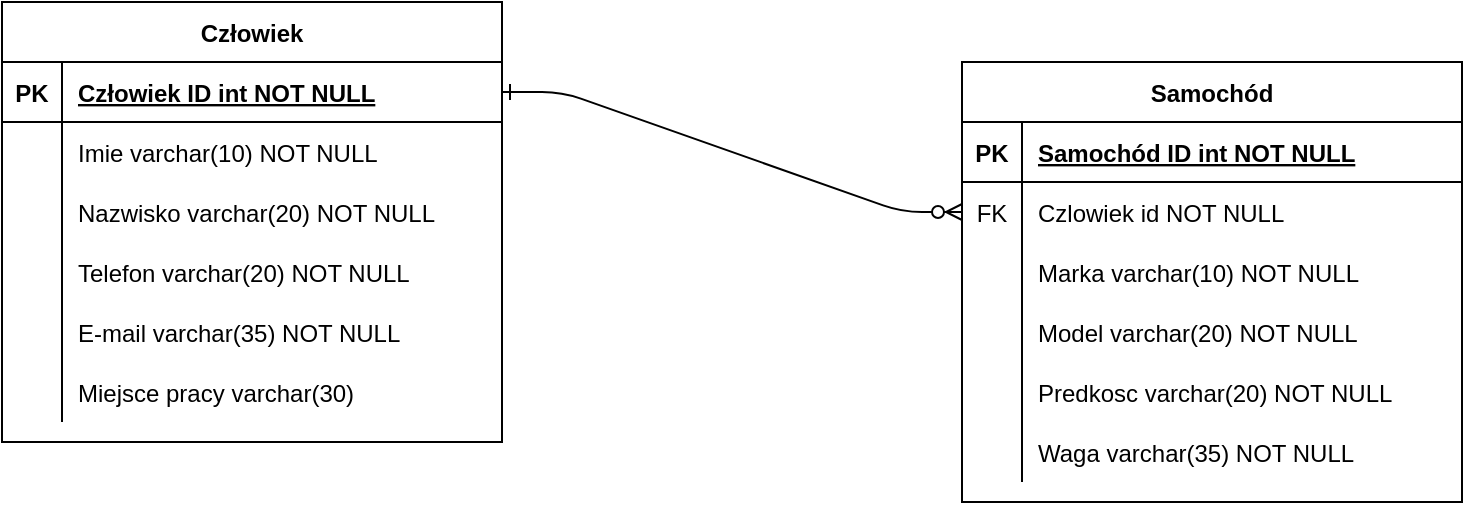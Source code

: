 <mxfile version="21.0.1" type="device"><diagram id="R2lEEEUBdFMjLlhIrx00" name="Page-1"><mxGraphModel dx="1434" dy="796" grid="1" gridSize="10" guides="1" tooltips="1" connect="1" arrows="1" fold="1" page="1" pageScale="1" pageWidth="850" pageHeight="1100" math="0" shadow="0" extFonts="Permanent Marker^https://fonts.googleapis.com/css?family=Permanent+Marker"><root><mxCell id="0"/><mxCell id="1" parent="0"/><mxCell id="C-vyLk0tnHw3VtMMgP7b-12" value="" style="edgeStyle=entityRelationEdgeStyle;endArrow=ERzeroToMany;startArrow=ERone;endFill=1;startFill=0;entryX=0;entryY=0.5;entryDx=0;entryDy=0;" parent="1" source="XquJODtehxUrpMwFc0_s-3" target="XquJODtehxUrpMwFc0_s-49" edge="1"><mxGeometry width="100" height="100" relative="1" as="geometry"><mxPoint x="310" y="180" as="sourcePoint"/><mxPoint x="510" y="215" as="targetPoint"/></mxGeometry></mxCell><mxCell id="XquJODtehxUrpMwFc0_s-2" value="Człowiek" style="shape=table;startSize=30;container=1;collapsible=1;childLayout=tableLayout;fixedRows=1;rowLines=0;fontStyle=1;align=center;resizeLast=1;" vertex="1" parent="1"><mxGeometry x="40" y="100" width="250" height="220" as="geometry"/></mxCell><mxCell id="XquJODtehxUrpMwFc0_s-3" value="" style="shape=partialRectangle;collapsible=0;dropTarget=0;pointerEvents=0;fillColor=none;points=[[0,0.5],[1,0.5]];portConstraint=eastwest;top=0;left=0;right=0;bottom=1;" vertex="1" parent="XquJODtehxUrpMwFc0_s-2"><mxGeometry y="30" width="250" height="30" as="geometry"/></mxCell><mxCell id="XquJODtehxUrpMwFc0_s-4" value="PK" style="shape=partialRectangle;overflow=hidden;connectable=0;fillColor=none;top=0;left=0;bottom=0;right=0;fontStyle=1;" vertex="1" parent="XquJODtehxUrpMwFc0_s-3"><mxGeometry width="30" height="30" as="geometry"><mxRectangle width="30" height="30" as="alternateBounds"/></mxGeometry></mxCell><mxCell id="XquJODtehxUrpMwFc0_s-5" value="Człowiek ID int NOT NULL" style="shape=partialRectangle;overflow=hidden;connectable=0;fillColor=none;top=0;left=0;bottom=0;right=0;align=left;spacingLeft=6;fontStyle=5;" vertex="1" parent="XquJODtehxUrpMwFc0_s-3"><mxGeometry x="30" width="220" height="30" as="geometry"><mxRectangle width="220" height="30" as="alternateBounds"/></mxGeometry></mxCell><mxCell id="XquJODtehxUrpMwFc0_s-9" value="" style="shape=partialRectangle;collapsible=0;dropTarget=0;pointerEvents=0;fillColor=none;points=[[0,0.5],[1,0.5]];portConstraint=eastwest;top=0;left=0;right=0;bottom=0;" vertex="1" parent="XquJODtehxUrpMwFc0_s-2"><mxGeometry y="60" width="250" height="30" as="geometry"/></mxCell><mxCell id="XquJODtehxUrpMwFc0_s-10" value="" style="shape=partialRectangle;overflow=hidden;connectable=0;fillColor=none;top=0;left=0;bottom=0;right=0;" vertex="1" parent="XquJODtehxUrpMwFc0_s-9"><mxGeometry width="30" height="30" as="geometry"><mxRectangle width="30" height="30" as="alternateBounds"/></mxGeometry></mxCell><mxCell id="XquJODtehxUrpMwFc0_s-11" value="Imie varchar(10) NOT NULL" style="shape=partialRectangle;overflow=hidden;connectable=0;fillColor=none;top=0;left=0;bottom=0;right=0;align=left;spacingLeft=6;" vertex="1" parent="XquJODtehxUrpMwFc0_s-9"><mxGeometry x="30" width="220" height="30" as="geometry"><mxRectangle width="220" height="30" as="alternateBounds"/></mxGeometry></mxCell><mxCell id="XquJODtehxUrpMwFc0_s-12" style="shape=partialRectangle;collapsible=0;dropTarget=0;pointerEvents=0;fillColor=none;points=[[0,0.5],[1,0.5]];portConstraint=eastwest;top=0;left=0;right=0;bottom=0;" vertex="1" parent="XquJODtehxUrpMwFc0_s-2"><mxGeometry y="90" width="250" height="30" as="geometry"/></mxCell><mxCell id="XquJODtehxUrpMwFc0_s-13" style="shape=partialRectangle;overflow=hidden;connectable=0;fillColor=none;top=0;left=0;bottom=0;right=0;" vertex="1" parent="XquJODtehxUrpMwFc0_s-12"><mxGeometry width="30" height="30" as="geometry"><mxRectangle width="30" height="30" as="alternateBounds"/></mxGeometry></mxCell><mxCell id="XquJODtehxUrpMwFc0_s-14" value="Nazwisko varchar(20) NOT NULL" style="shape=partialRectangle;overflow=hidden;connectable=0;fillColor=none;top=0;left=0;bottom=0;right=0;align=left;spacingLeft=6;" vertex="1" parent="XquJODtehxUrpMwFc0_s-12"><mxGeometry x="30" width="220" height="30" as="geometry"><mxRectangle width="220" height="30" as="alternateBounds"/></mxGeometry></mxCell><mxCell id="XquJODtehxUrpMwFc0_s-15" style="shape=partialRectangle;collapsible=0;dropTarget=0;pointerEvents=0;fillColor=none;points=[[0,0.5],[1,0.5]];portConstraint=eastwest;top=0;left=0;right=0;bottom=0;" vertex="1" parent="XquJODtehxUrpMwFc0_s-2"><mxGeometry y="120" width="250" height="30" as="geometry"/></mxCell><mxCell id="XquJODtehxUrpMwFc0_s-16" style="shape=partialRectangle;overflow=hidden;connectable=0;fillColor=none;top=0;left=0;bottom=0;right=0;" vertex="1" parent="XquJODtehxUrpMwFc0_s-15"><mxGeometry width="30" height="30" as="geometry"><mxRectangle width="30" height="30" as="alternateBounds"/></mxGeometry></mxCell><mxCell id="XquJODtehxUrpMwFc0_s-17" value="Telefon varchar(20) NOT NULL" style="shape=partialRectangle;overflow=hidden;connectable=0;fillColor=none;top=0;left=0;bottom=0;right=0;align=left;spacingLeft=6;" vertex="1" parent="XquJODtehxUrpMwFc0_s-15"><mxGeometry x="30" width="220" height="30" as="geometry"><mxRectangle width="220" height="30" as="alternateBounds"/></mxGeometry></mxCell><mxCell id="XquJODtehxUrpMwFc0_s-18" style="shape=partialRectangle;collapsible=0;dropTarget=0;pointerEvents=0;fillColor=none;points=[[0,0.5],[1,0.5]];portConstraint=eastwest;top=0;left=0;right=0;bottom=0;" vertex="1" parent="XquJODtehxUrpMwFc0_s-2"><mxGeometry y="150" width="250" height="30" as="geometry"/></mxCell><mxCell id="XquJODtehxUrpMwFc0_s-19" style="shape=partialRectangle;overflow=hidden;connectable=0;fillColor=none;top=0;left=0;bottom=0;right=0;" vertex="1" parent="XquJODtehxUrpMwFc0_s-18"><mxGeometry width="30" height="30" as="geometry"><mxRectangle width="30" height="30" as="alternateBounds"/></mxGeometry></mxCell><mxCell id="XquJODtehxUrpMwFc0_s-20" value="E-mail varchar(35) NOT NULL" style="shape=partialRectangle;overflow=hidden;connectable=0;fillColor=none;top=0;left=0;bottom=0;right=0;align=left;spacingLeft=6;" vertex="1" parent="XquJODtehxUrpMwFc0_s-18"><mxGeometry x="30" width="220" height="30" as="geometry"><mxRectangle width="220" height="30" as="alternateBounds"/></mxGeometry></mxCell><mxCell id="XquJODtehxUrpMwFc0_s-30" style="shape=partialRectangle;collapsible=0;dropTarget=0;pointerEvents=0;fillColor=none;points=[[0,0.5],[1,0.5]];portConstraint=eastwest;top=0;left=0;right=0;bottom=0;" vertex="1" parent="XquJODtehxUrpMwFc0_s-2"><mxGeometry y="180" width="250" height="30" as="geometry"/></mxCell><mxCell id="XquJODtehxUrpMwFc0_s-31" style="shape=partialRectangle;overflow=hidden;connectable=0;fillColor=none;top=0;left=0;bottom=0;right=0;" vertex="1" parent="XquJODtehxUrpMwFc0_s-30"><mxGeometry width="30" height="30" as="geometry"><mxRectangle width="30" height="30" as="alternateBounds"/></mxGeometry></mxCell><mxCell id="XquJODtehxUrpMwFc0_s-32" value="Miejsce pracy varchar(30)" style="shape=partialRectangle;overflow=hidden;connectable=0;fillColor=none;top=0;left=0;bottom=0;right=0;align=left;spacingLeft=6;" vertex="1" parent="XquJODtehxUrpMwFc0_s-30"><mxGeometry x="30" width="220" height="30" as="geometry"><mxRectangle width="220" height="30" as="alternateBounds"/></mxGeometry></mxCell><mxCell id="XquJODtehxUrpMwFc0_s-33" value="Samochód" style="shape=table;startSize=30;container=1;collapsible=1;childLayout=tableLayout;fixedRows=1;rowLines=0;fontStyle=1;align=center;resizeLast=1;" vertex="1" parent="1"><mxGeometry x="520" y="130" width="250" height="220" as="geometry"/></mxCell><mxCell id="XquJODtehxUrpMwFc0_s-34" value="" style="shape=partialRectangle;collapsible=0;dropTarget=0;pointerEvents=0;fillColor=none;points=[[0,0.5],[1,0.5]];portConstraint=eastwest;top=0;left=0;right=0;bottom=1;" vertex="1" parent="XquJODtehxUrpMwFc0_s-33"><mxGeometry y="30" width="250" height="30" as="geometry"/></mxCell><mxCell id="XquJODtehxUrpMwFc0_s-35" value="PK" style="shape=partialRectangle;overflow=hidden;connectable=0;fillColor=none;top=0;left=0;bottom=0;right=0;fontStyle=1;" vertex="1" parent="XquJODtehxUrpMwFc0_s-34"><mxGeometry width="30" height="30" as="geometry"><mxRectangle width="30" height="30" as="alternateBounds"/></mxGeometry></mxCell><mxCell id="XquJODtehxUrpMwFc0_s-36" value="Samochód ID int NOT NULL" style="shape=partialRectangle;overflow=hidden;connectable=0;fillColor=none;top=0;left=0;bottom=0;right=0;align=left;spacingLeft=6;fontStyle=5;" vertex="1" parent="XquJODtehxUrpMwFc0_s-34"><mxGeometry x="30" width="220" height="30" as="geometry"><mxRectangle width="220" height="30" as="alternateBounds"/></mxGeometry></mxCell><mxCell id="XquJODtehxUrpMwFc0_s-49" style="shape=partialRectangle;collapsible=0;dropTarget=0;pointerEvents=0;fillColor=none;points=[[0,0.5],[1,0.5]];portConstraint=eastwest;top=0;left=0;right=0;bottom=0;" vertex="1" parent="XquJODtehxUrpMwFc0_s-33"><mxGeometry y="60" width="250" height="30" as="geometry"/></mxCell><mxCell id="XquJODtehxUrpMwFc0_s-50" value="FK" style="shape=partialRectangle;overflow=hidden;connectable=0;fillColor=none;top=0;left=0;bottom=0;right=0;" vertex="1" parent="XquJODtehxUrpMwFc0_s-49"><mxGeometry width="30" height="30" as="geometry"><mxRectangle width="30" height="30" as="alternateBounds"/></mxGeometry></mxCell><mxCell id="XquJODtehxUrpMwFc0_s-51" value="Czlowiek id NOT NULL" style="shape=partialRectangle;overflow=hidden;connectable=0;fillColor=none;top=0;left=0;bottom=0;right=0;align=left;spacingLeft=6;" vertex="1" parent="XquJODtehxUrpMwFc0_s-49"><mxGeometry x="30" width="220" height="30" as="geometry"><mxRectangle width="220" height="30" as="alternateBounds"/></mxGeometry></mxCell><mxCell id="XquJODtehxUrpMwFc0_s-37" value="" style="shape=partialRectangle;collapsible=0;dropTarget=0;pointerEvents=0;fillColor=none;points=[[0,0.5],[1,0.5]];portConstraint=eastwest;top=0;left=0;right=0;bottom=0;" vertex="1" parent="XquJODtehxUrpMwFc0_s-33"><mxGeometry y="90" width="250" height="30" as="geometry"/></mxCell><mxCell id="XquJODtehxUrpMwFc0_s-38" value="" style="shape=partialRectangle;overflow=hidden;connectable=0;fillColor=none;top=0;left=0;bottom=0;right=0;" vertex="1" parent="XquJODtehxUrpMwFc0_s-37"><mxGeometry width="30" height="30" as="geometry"><mxRectangle width="30" height="30" as="alternateBounds"/></mxGeometry></mxCell><mxCell id="XquJODtehxUrpMwFc0_s-39" value="Marka varchar(10) NOT NULL" style="shape=partialRectangle;overflow=hidden;connectable=0;fillColor=none;top=0;left=0;bottom=0;right=0;align=left;spacingLeft=6;" vertex="1" parent="XquJODtehxUrpMwFc0_s-37"><mxGeometry x="30" width="220" height="30" as="geometry"><mxRectangle width="220" height="30" as="alternateBounds"/></mxGeometry></mxCell><mxCell id="XquJODtehxUrpMwFc0_s-40" style="shape=partialRectangle;collapsible=0;dropTarget=0;pointerEvents=0;fillColor=none;points=[[0,0.5],[1,0.5]];portConstraint=eastwest;top=0;left=0;right=0;bottom=0;" vertex="1" parent="XquJODtehxUrpMwFc0_s-33"><mxGeometry y="120" width="250" height="30" as="geometry"/></mxCell><mxCell id="XquJODtehxUrpMwFc0_s-41" style="shape=partialRectangle;overflow=hidden;connectable=0;fillColor=none;top=0;left=0;bottom=0;right=0;" vertex="1" parent="XquJODtehxUrpMwFc0_s-40"><mxGeometry width="30" height="30" as="geometry"><mxRectangle width="30" height="30" as="alternateBounds"/></mxGeometry></mxCell><mxCell id="XquJODtehxUrpMwFc0_s-42" value="Model varchar(20) NOT NULL" style="shape=partialRectangle;overflow=hidden;connectable=0;fillColor=none;top=0;left=0;bottom=0;right=0;align=left;spacingLeft=6;" vertex="1" parent="XquJODtehxUrpMwFc0_s-40"><mxGeometry x="30" width="220" height="30" as="geometry"><mxRectangle width="220" height="30" as="alternateBounds"/></mxGeometry></mxCell><mxCell id="XquJODtehxUrpMwFc0_s-43" style="shape=partialRectangle;collapsible=0;dropTarget=0;pointerEvents=0;fillColor=none;points=[[0,0.5],[1,0.5]];portConstraint=eastwest;top=0;left=0;right=0;bottom=0;" vertex="1" parent="XquJODtehxUrpMwFc0_s-33"><mxGeometry y="150" width="250" height="30" as="geometry"/></mxCell><mxCell id="XquJODtehxUrpMwFc0_s-44" style="shape=partialRectangle;overflow=hidden;connectable=0;fillColor=none;top=0;left=0;bottom=0;right=0;" vertex="1" parent="XquJODtehxUrpMwFc0_s-43"><mxGeometry width="30" height="30" as="geometry"><mxRectangle width="30" height="30" as="alternateBounds"/></mxGeometry></mxCell><mxCell id="XquJODtehxUrpMwFc0_s-45" value="Predkosc varchar(20) NOT NULL" style="shape=partialRectangle;overflow=hidden;connectable=0;fillColor=none;top=0;left=0;bottom=0;right=0;align=left;spacingLeft=6;" vertex="1" parent="XquJODtehxUrpMwFc0_s-43"><mxGeometry x="30" width="220" height="30" as="geometry"><mxRectangle width="220" height="30" as="alternateBounds"/></mxGeometry></mxCell><mxCell id="XquJODtehxUrpMwFc0_s-46" style="shape=partialRectangle;collapsible=0;dropTarget=0;pointerEvents=0;fillColor=none;points=[[0,0.5],[1,0.5]];portConstraint=eastwest;top=0;left=0;right=0;bottom=0;" vertex="1" parent="XquJODtehxUrpMwFc0_s-33"><mxGeometry y="180" width="250" height="30" as="geometry"/></mxCell><mxCell id="XquJODtehxUrpMwFc0_s-47" style="shape=partialRectangle;overflow=hidden;connectable=0;fillColor=none;top=0;left=0;bottom=0;right=0;" vertex="1" parent="XquJODtehxUrpMwFc0_s-46"><mxGeometry width="30" height="30" as="geometry"><mxRectangle width="30" height="30" as="alternateBounds"/></mxGeometry></mxCell><mxCell id="XquJODtehxUrpMwFc0_s-48" value="Waga varchar(35) NOT NULL" style="shape=partialRectangle;overflow=hidden;connectable=0;fillColor=none;top=0;left=0;bottom=0;right=0;align=left;spacingLeft=6;" vertex="1" parent="XquJODtehxUrpMwFc0_s-46"><mxGeometry x="30" width="220" height="30" as="geometry"><mxRectangle width="220" height="30" as="alternateBounds"/></mxGeometry></mxCell></root></mxGraphModel></diagram></mxfile>